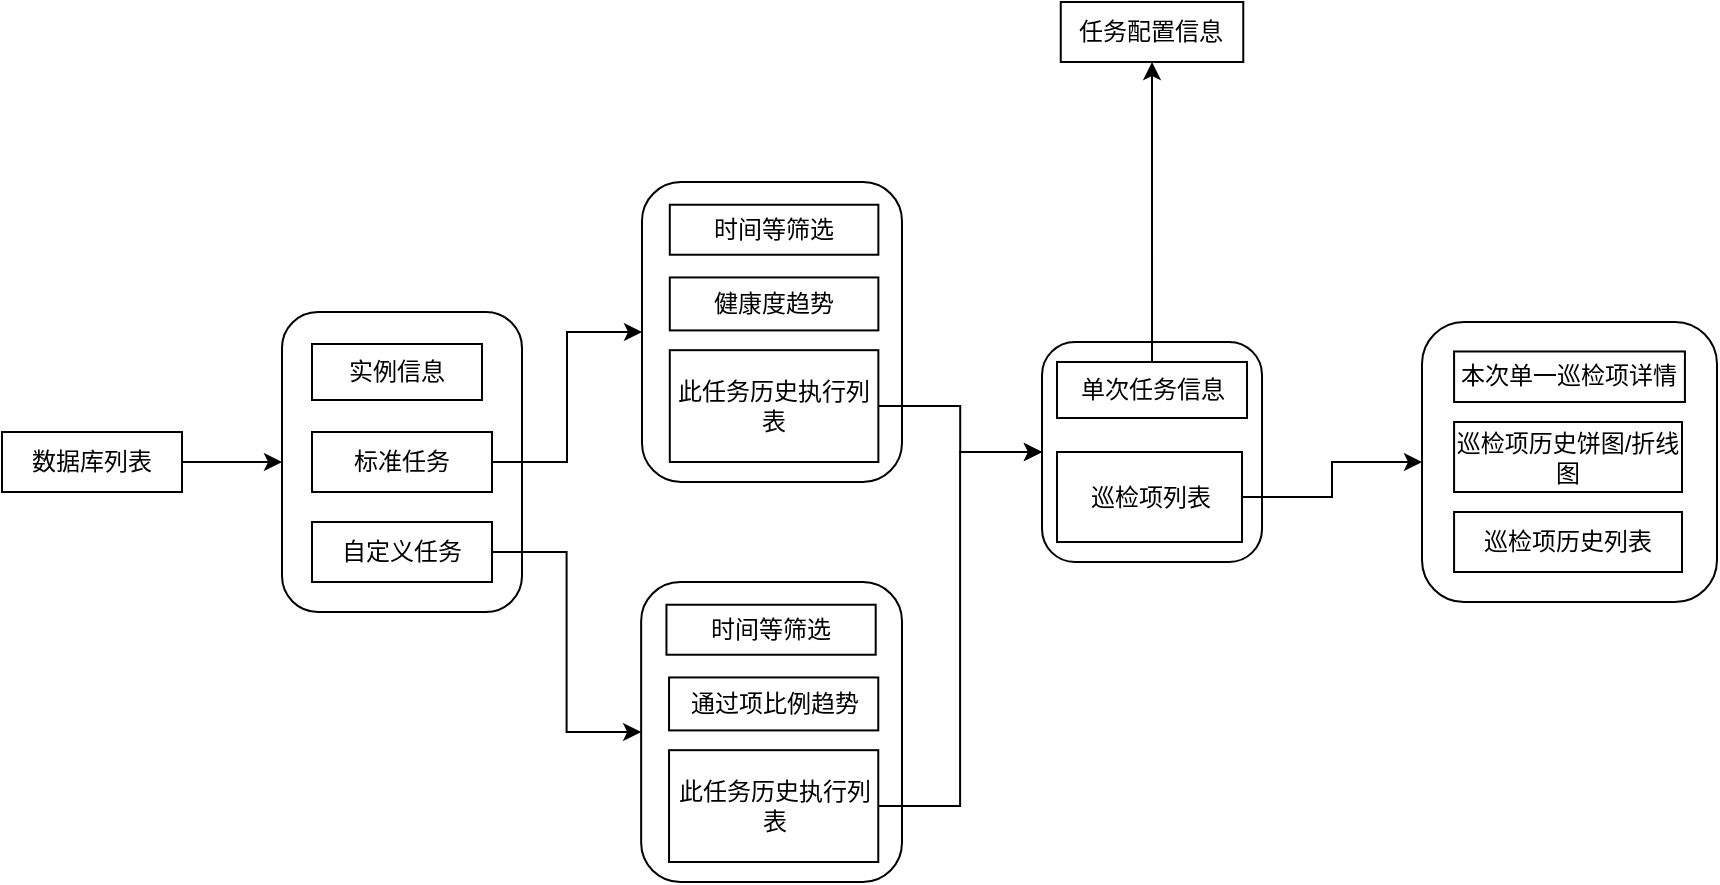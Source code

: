 <mxfile version="25.0.3">
  <diagram id="C5RBs43oDa-KdzZeNtuy" name="Page-1">
    <mxGraphModel dx="1769" dy="3083" grid="1" gridSize="10" guides="1" tooltips="1" connect="1" arrows="1" fold="1" page="1" pageScale="1" pageWidth="827" pageHeight="1169" math="0" shadow="0">
      <root>
        <mxCell id="WIyWlLk6GJQsqaUBKTNV-0" />
        <mxCell id="WIyWlLk6GJQsqaUBKTNV-1" parent="WIyWlLk6GJQsqaUBKTNV-0" />
        <mxCell id="JOPA2APvZcbgH6mCufrY-14" style="edgeStyle=orthogonalEdgeStyle;rounded=0;orthogonalLoop=1;jettySize=auto;html=1;exitX=1;exitY=0.5;exitDx=0;exitDy=0;entryX=0;entryY=0.5;entryDx=0;entryDy=0;" edge="1" parent="WIyWlLk6GJQsqaUBKTNV-1" source="L1au-kwzUeggpMmvO1oj-0" target="JOPA2APvZcbgH6mCufrY-10">
          <mxGeometry relative="1" as="geometry" />
        </mxCell>
        <mxCell id="L1au-kwzUeggpMmvO1oj-0" value="数据库列表" style="rounded=0;whiteSpace=wrap;html=1;" parent="WIyWlLk6GJQsqaUBKTNV-1" vertex="1">
          <mxGeometry x="-140" y="-1055" width="90" height="30" as="geometry" />
        </mxCell>
        <mxCell id="L1au-kwzUeggpMmvO1oj-12" value="" style="group" parent="WIyWlLk6GJQsqaUBKTNV-1" vertex="1" connectable="0">
          <mxGeometry x="380.01" y="-1115" width="110" height="140" as="geometry" />
        </mxCell>
        <mxCell id="L1au-kwzUeggpMmvO1oj-3" value="" style="rounded=1;whiteSpace=wrap;html=1;" parent="L1au-kwzUeggpMmvO1oj-12" vertex="1">
          <mxGeometry y="15" width="110" height="110" as="geometry" />
        </mxCell>
        <mxCell id="L1au-kwzUeggpMmvO1oj-6" value="巡检项列表" style="rounded=0;whiteSpace=wrap;html=1;" parent="L1au-kwzUeggpMmvO1oj-12" vertex="1">
          <mxGeometry x="7.5" y="70" width="92.5" height="45" as="geometry" />
        </mxCell>
        <mxCell id="L1au-kwzUeggpMmvO1oj-9" value="&lt;div&gt;单次任务信息&lt;/div&gt;" style="rounded=0;whiteSpace=wrap;html=1;" parent="L1au-kwzUeggpMmvO1oj-12" vertex="1">
          <mxGeometry x="7.5" y="25" width="95" height="28.0" as="geometry" />
        </mxCell>
        <mxCell id="L1au-kwzUeggpMmvO1oj-18" value="" style="group;autosize=0;resizeWidth=0;resizable=1;" parent="WIyWlLk6GJQsqaUBKTNV-1" vertex="1" connectable="0">
          <mxGeometry x="570" y="-1110" width="147.5" height="140" as="geometry" />
        </mxCell>
        <mxCell id="L1au-kwzUeggpMmvO1oj-17" value="" style="rounded=1;whiteSpace=wrap;html=1;" parent="L1au-kwzUeggpMmvO1oj-18" vertex="1">
          <mxGeometry width="147.5" height="140" as="geometry" />
        </mxCell>
        <mxCell id="L1au-kwzUeggpMmvO1oj-13" value="本次单一巡检项详情" style="rounded=0;whiteSpace=wrap;html=1;" parent="L1au-kwzUeggpMmvO1oj-18" vertex="1">
          <mxGeometry x="16.04" y="14.74" width="115.42" height="25.26" as="geometry" />
        </mxCell>
        <mxCell id="L1au-kwzUeggpMmvO1oj-15" value="&lt;div&gt;巡检项历史列表&lt;/div&gt;" style="rounded=0;whiteSpace=wrap;html=1;" parent="L1au-kwzUeggpMmvO1oj-18" vertex="1">
          <mxGeometry x="16.04" y="95" width="113.96" height="30" as="geometry" />
        </mxCell>
        <mxCell id="JOPA2APvZcbgH6mCufrY-2" value="&lt;div&gt;巡检项历史饼图/折线图&lt;/div&gt;" style="rounded=0;whiteSpace=wrap;html=1;" vertex="1" parent="L1au-kwzUeggpMmvO1oj-18">
          <mxGeometry x="16.04" y="50" width="113.96" height="35" as="geometry" />
        </mxCell>
        <mxCell id="L1au-kwzUeggpMmvO1oj-21" value="任务配置信息" style="rounded=0;whiteSpace=wrap;html=1;" parent="WIyWlLk6GJQsqaUBKTNV-1" vertex="1">
          <mxGeometry x="389.38" y="-1270" width="91.25" height="30" as="geometry" />
        </mxCell>
        <mxCell id="L1au-kwzUeggpMmvO1oj-20" style="edgeStyle=orthogonalEdgeStyle;rounded=0;orthogonalLoop=1;jettySize=auto;html=1;exitX=0.5;exitY=0;exitDx=0;exitDy=0;entryX=0.5;entryY=1;entryDx=0;entryDy=0;" parent="WIyWlLk6GJQsqaUBKTNV-1" source="L1au-kwzUeggpMmvO1oj-9" target="L1au-kwzUeggpMmvO1oj-21" edge="1">
          <mxGeometry relative="1" as="geometry">
            <mxPoint x="425" y="-1120" as="targetPoint" />
          </mxGeometry>
        </mxCell>
        <mxCell id="JOPA2APvZcbgH6mCufrY-6" value="" style="group" vertex="1" connectable="0" parent="WIyWlLk6GJQsqaUBKTNV-1">
          <mxGeometry x="180" y="-1180" width="130" height="150" as="geometry" />
        </mxCell>
        <mxCell id="L1au-kwzUeggpMmvO1oj-27" value="" style="group" parent="JOPA2APvZcbgH6mCufrY-6" vertex="1" connectable="0">
          <mxGeometry x="-0.005" width="129.504" height="150.0" as="geometry" />
        </mxCell>
        <mxCell id="L1au-kwzUeggpMmvO1oj-25" value="" style="rounded=1;whiteSpace=wrap;html=1;" parent="L1au-kwzUeggpMmvO1oj-27" vertex="1">
          <mxGeometry x="0.0" width="130" height="150.0" as="geometry" />
        </mxCell>
        <mxCell id="L1au-kwzUeggpMmvO1oj-1" value="&lt;div&gt;此任务历史执行列表&lt;/div&gt;" style="rounded=0;whiteSpace=wrap;html=1;" parent="L1au-kwzUeggpMmvO1oj-27" vertex="1">
          <mxGeometry x="13.898" y="84.09" width="104.284" height="55.91" as="geometry" />
        </mxCell>
        <mxCell id="L1au-kwzUeggpMmvO1oj-23" value="时间等筛选" style="rounded=0;whiteSpace=wrap;html=1;" parent="L1au-kwzUeggpMmvO1oj-27" vertex="1">
          <mxGeometry x="13.898" y="11.364" width="104.284" height="25" as="geometry" />
        </mxCell>
        <mxCell id="L1au-kwzUeggpMmvO1oj-26" value="健康度趋势" style="rounded=0;whiteSpace=wrap;html=1;" parent="L1au-kwzUeggpMmvO1oj-27" vertex="1">
          <mxGeometry x="13.898" y="47.727" width="104.284" height="26.473" as="geometry" />
        </mxCell>
        <mxCell id="JOPA2APvZcbgH6mCufrY-10" value="" style="rounded=1;whiteSpace=wrap;html=1;" vertex="1" parent="WIyWlLk6GJQsqaUBKTNV-1">
          <mxGeometry y="-1115" width="120" height="150" as="geometry" />
        </mxCell>
        <mxCell id="JOPA2APvZcbgH6mCufrY-22" style="edgeStyle=orthogonalEdgeStyle;rounded=0;orthogonalLoop=1;jettySize=auto;html=1;exitX=1;exitY=0.5;exitDx=0;exitDy=0;entryX=0;entryY=0.5;entryDx=0;entryDy=0;" edge="1" parent="WIyWlLk6GJQsqaUBKTNV-1" source="JOPA2APvZcbgH6mCufrY-12" target="JOPA2APvZcbgH6mCufrY-18">
          <mxGeometry relative="1" as="geometry" />
        </mxCell>
        <mxCell id="JOPA2APvZcbgH6mCufrY-12" value="自定义任务" style="rounded=0;whiteSpace=wrap;html=1;" vertex="1" parent="WIyWlLk6GJQsqaUBKTNV-1">
          <mxGeometry x="15" y="-1010" width="90" height="30" as="geometry" />
        </mxCell>
        <mxCell id="JOPA2APvZcbgH6mCufrY-15" style="edgeStyle=orthogonalEdgeStyle;rounded=0;orthogonalLoop=1;jettySize=auto;html=1;exitX=1;exitY=0.5;exitDx=0;exitDy=0;entryX=0;entryY=0.5;entryDx=0;entryDy=0;" edge="1" parent="WIyWlLk6GJQsqaUBKTNV-1" source="JOPA2APvZcbgH6mCufrY-13" target="L1au-kwzUeggpMmvO1oj-25">
          <mxGeometry relative="1" as="geometry" />
        </mxCell>
        <mxCell id="JOPA2APvZcbgH6mCufrY-13" value="标准任务" style="rounded=0;whiteSpace=wrap;html=1;" vertex="1" parent="WIyWlLk6GJQsqaUBKTNV-1">
          <mxGeometry x="15" y="-1055" width="90" height="30" as="geometry" />
        </mxCell>
        <mxCell id="JOPA2APvZcbgH6mCufrY-16" value="" style="group" vertex="1" connectable="0" parent="WIyWlLk6GJQsqaUBKTNV-1">
          <mxGeometry x="179.58" y="-980" width="130.42" height="150" as="geometry" />
        </mxCell>
        <mxCell id="JOPA2APvZcbgH6mCufrY-17" value="" style="group" vertex="1" connectable="0" parent="JOPA2APvZcbgH6mCufrY-16">
          <mxGeometry x="-0.005" width="129.922" height="150.0" as="geometry" />
        </mxCell>
        <mxCell id="JOPA2APvZcbgH6mCufrY-18" value="" style="rounded=1;whiteSpace=wrap;html=1;" vertex="1" parent="JOPA2APvZcbgH6mCufrY-17">
          <mxGeometry x="0.0" width="130.42" height="150.0" as="geometry" />
        </mxCell>
        <mxCell id="JOPA2APvZcbgH6mCufrY-19" value="&lt;div&gt;此任务历史执行列表&lt;/div&gt;" style="rounded=0;whiteSpace=wrap;html=1;" vertex="1" parent="JOPA2APvZcbgH6mCufrY-17">
          <mxGeometry x="13.943" y="84.09" width="104.621" height="55.91" as="geometry" />
        </mxCell>
        <mxCell id="JOPA2APvZcbgH6mCufrY-20" value="时间等筛选" style="rounded=0;whiteSpace=wrap;html=1;" vertex="1" parent="JOPA2APvZcbgH6mCufrY-17">
          <mxGeometry x="12.651" y="11.364" width="104.621" height="25" as="geometry" />
        </mxCell>
        <mxCell id="JOPA2APvZcbgH6mCufrY-21" value="通过项比例趋势" style="rounded=0;whiteSpace=wrap;html=1;" vertex="1" parent="JOPA2APvZcbgH6mCufrY-17">
          <mxGeometry x="13.943" y="47.727" width="104.621" height="26.473" as="geometry" />
        </mxCell>
        <mxCell id="JOPA2APvZcbgH6mCufrY-0" value="&lt;div&gt;实例信息&lt;/div&gt;" style="rounded=0;whiteSpace=wrap;html=1;" vertex="1" parent="WIyWlLk6GJQsqaUBKTNV-1">
          <mxGeometry x="15" y="-1099" width="85" height="28" as="geometry" />
        </mxCell>
        <mxCell id="JOPA2APvZcbgH6mCufrY-24" style="edgeStyle=orthogonalEdgeStyle;rounded=0;orthogonalLoop=1;jettySize=auto;html=1;exitX=1;exitY=0.5;exitDx=0;exitDy=0;" edge="1" parent="WIyWlLk6GJQsqaUBKTNV-1" source="L1au-kwzUeggpMmvO1oj-1" target="L1au-kwzUeggpMmvO1oj-3">
          <mxGeometry relative="1" as="geometry" />
        </mxCell>
        <mxCell id="JOPA2APvZcbgH6mCufrY-25" style="edgeStyle=orthogonalEdgeStyle;rounded=0;orthogonalLoop=1;jettySize=auto;html=1;exitX=1;exitY=0.5;exitDx=0;exitDy=0;entryX=0;entryY=0.5;entryDx=0;entryDy=0;" edge="1" parent="WIyWlLk6GJQsqaUBKTNV-1" source="JOPA2APvZcbgH6mCufrY-19" target="L1au-kwzUeggpMmvO1oj-3">
          <mxGeometry relative="1" as="geometry" />
        </mxCell>
        <mxCell id="JOPA2APvZcbgH6mCufrY-26" style="edgeStyle=orthogonalEdgeStyle;rounded=0;orthogonalLoop=1;jettySize=auto;html=1;exitX=1;exitY=0.5;exitDx=0;exitDy=0;entryX=0;entryY=0.5;entryDx=0;entryDy=0;" edge="1" parent="WIyWlLk6GJQsqaUBKTNV-1" source="L1au-kwzUeggpMmvO1oj-6" target="L1au-kwzUeggpMmvO1oj-17">
          <mxGeometry relative="1" as="geometry" />
        </mxCell>
      </root>
    </mxGraphModel>
  </diagram>
</mxfile>
